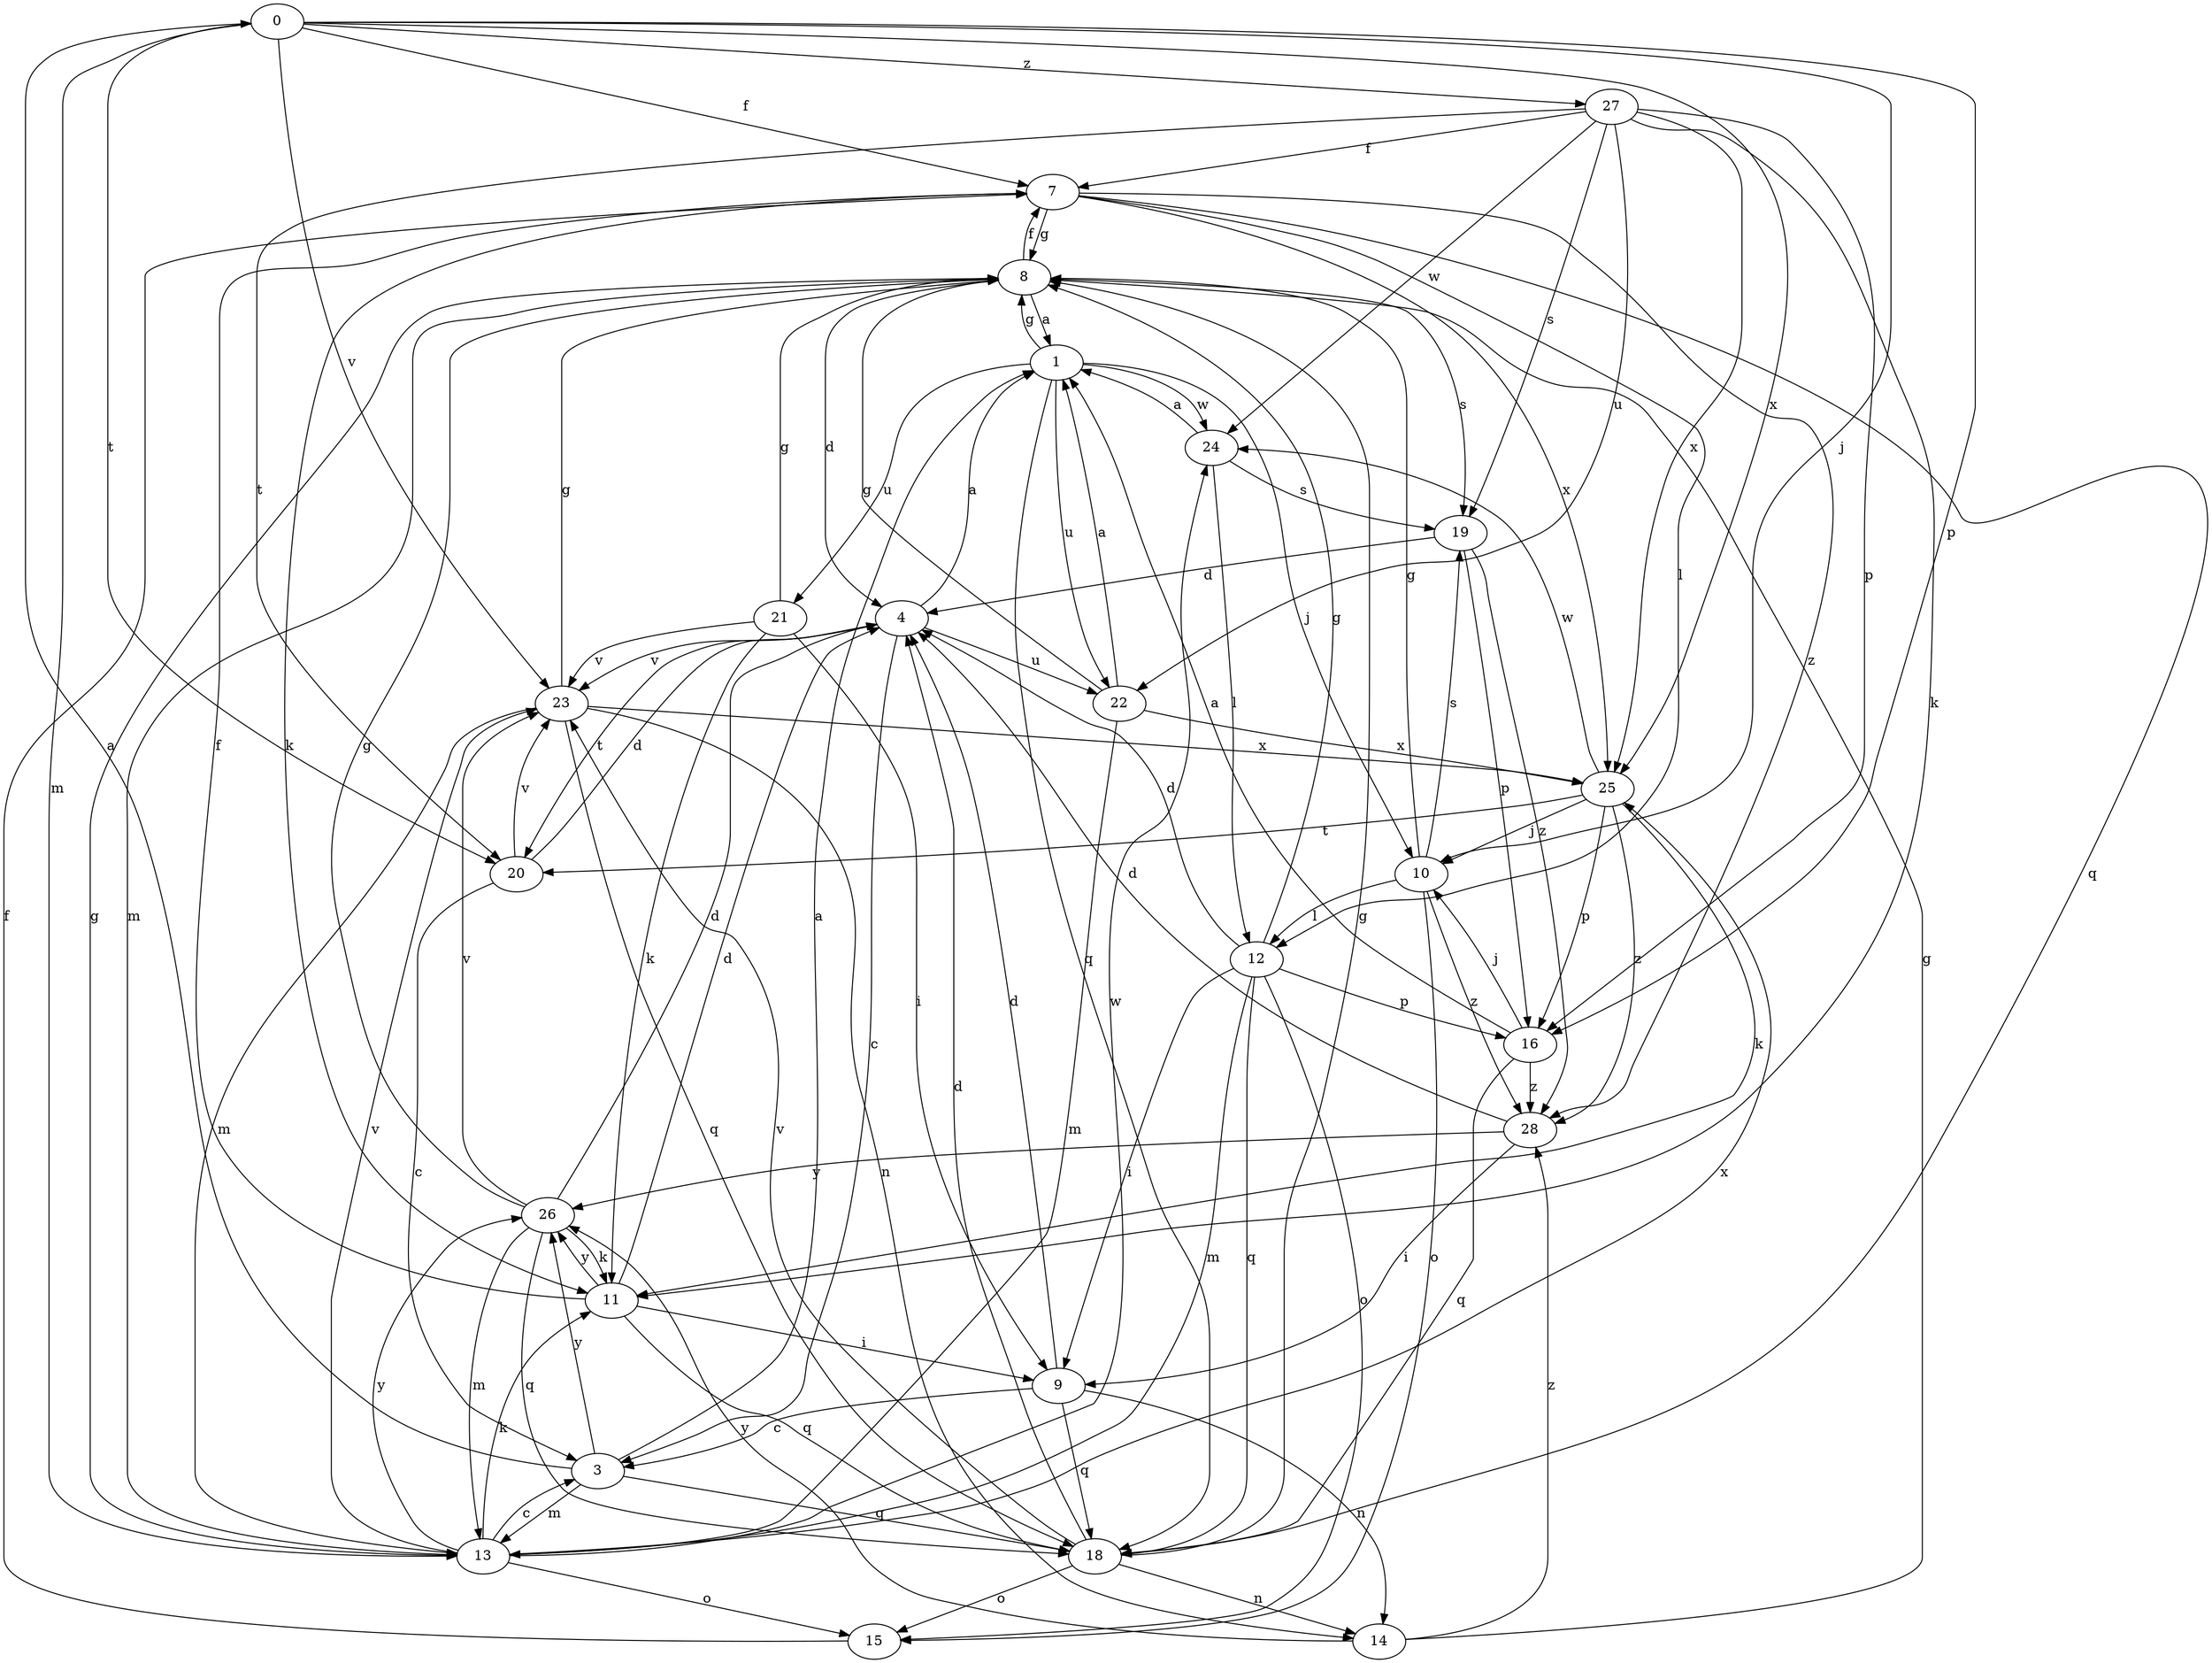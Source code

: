 strict digraph  {
0;
1;
3;
4;
7;
8;
9;
10;
11;
12;
13;
14;
15;
16;
18;
19;
20;
21;
22;
23;
24;
25;
26;
27;
28;
0 -> 7  [label=f];
0 -> 10  [label=j];
0 -> 13  [label=m];
0 -> 16  [label=p];
0 -> 20  [label=t];
0 -> 23  [label=v];
0 -> 25  [label=x];
0 -> 27  [label=z];
1 -> 8  [label=g];
1 -> 10  [label=j];
1 -> 18  [label=q];
1 -> 21  [label=u];
1 -> 22  [label=u];
1 -> 24  [label=w];
3 -> 0  [label=a];
3 -> 1  [label=a];
3 -> 13  [label=m];
3 -> 18  [label=q];
3 -> 26  [label=y];
4 -> 1  [label=a];
4 -> 3  [label=c];
4 -> 20  [label=t];
4 -> 22  [label=u];
4 -> 23  [label=v];
7 -> 8  [label=g];
7 -> 11  [label=k];
7 -> 12  [label=l];
7 -> 18  [label=q];
7 -> 25  [label=x];
7 -> 28  [label=z];
8 -> 1  [label=a];
8 -> 4  [label=d];
8 -> 7  [label=f];
8 -> 13  [label=m];
8 -> 19  [label=s];
9 -> 3  [label=c];
9 -> 4  [label=d];
9 -> 14  [label=n];
9 -> 18  [label=q];
10 -> 8  [label=g];
10 -> 12  [label=l];
10 -> 15  [label=o];
10 -> 19  [label=s];
10 -> 28  [label=z];
11 -> 4  [label=d];
11 -> 7  [label=f];
11 -> 9  [label=i];
11 -> 18  [label=q];
11 -> 26  [label=y];
12 -> 4  [label=d];
12 -> 8  [label=g];
12 -> 9  [label=i];
12 -> 13  [label=m];
12 -> 15  [label=o];
12 -> 16  [label=p];
12 -> 18  [label=q];
13 -> 3  [label=c];
13 -> 8  [label=g];
13 -> 11  [label=k];
13 -> 15  [label=o];
13 -> 23  [label=v];
13 -> 24  [label=w];
13 -> 25  [label=x];
13 -> 26  [label=y];
14 -> 8  [label=g];
14 -> 26  [label=y];
14 -> 28  [label=z];
15 -> 7  [label=f];
16 -> 1  [label=a];
16 -> 10  [label=j];
16 -> 18  [label=q];
16 -> 28  [label=z];
18 -> 4  [label=d];
18 -> 8  [label=g];
18 -> 14  [label=n];
18 -> 15  [label=o];
18 -> 23  [label=v];
19 -> 4  [label=d];
19 -> 16  [label=p];
19 -> 28  [label=z];
20 -> 3  [label=c];
20 -> 4  [label=d];
20 -> 23  [label=v];
21 -> 8  [label=g];
21 -> 9  [label=i];
21 -> 11  [label=k];
21 -> 23  [label=v];
22 -> 1  [label=a];
22 -> 8  [label=g];
22 -> 13  [label=m];
22 -> 25  [label=x];
23 -> 8  [label=g];
23 -> 13  [label=m];
23 -> 14  [label=n];
23 -> 18  [label=q];
23 -> 25  [label=x];
24 -> 1  [label=a];
24 -> 12  [label=l];
24 -> 19  [label=s];
25 -> 10  [label=j];
25 -> 11  [label=k];
25 -> 16  [label=p];
25 -> 20  [label=t];
25 -> 24  [label=w];
25 -> 28  [label=z];
26 -> 4  [label=d];
26 -> 8  [label=g];
26 -> 11  [label=k];
26 -> 13  [label=m];
26 -> 18  [label=q];
26 -> 23  [label=v];
27 -> 7  [label=f];
27 -> 11  [label=k];
27 -> 16  [label=p];
27 -> 19  [label=s];
27 -> 20  [label=t];
27 -> 22  [label=u];
27 -> 24  [label=w];
27 -> 25  [label=x];
28 -> 4  [label=d];
28 -> 9  [label=i];
28 -> 26  [label=y];
}
